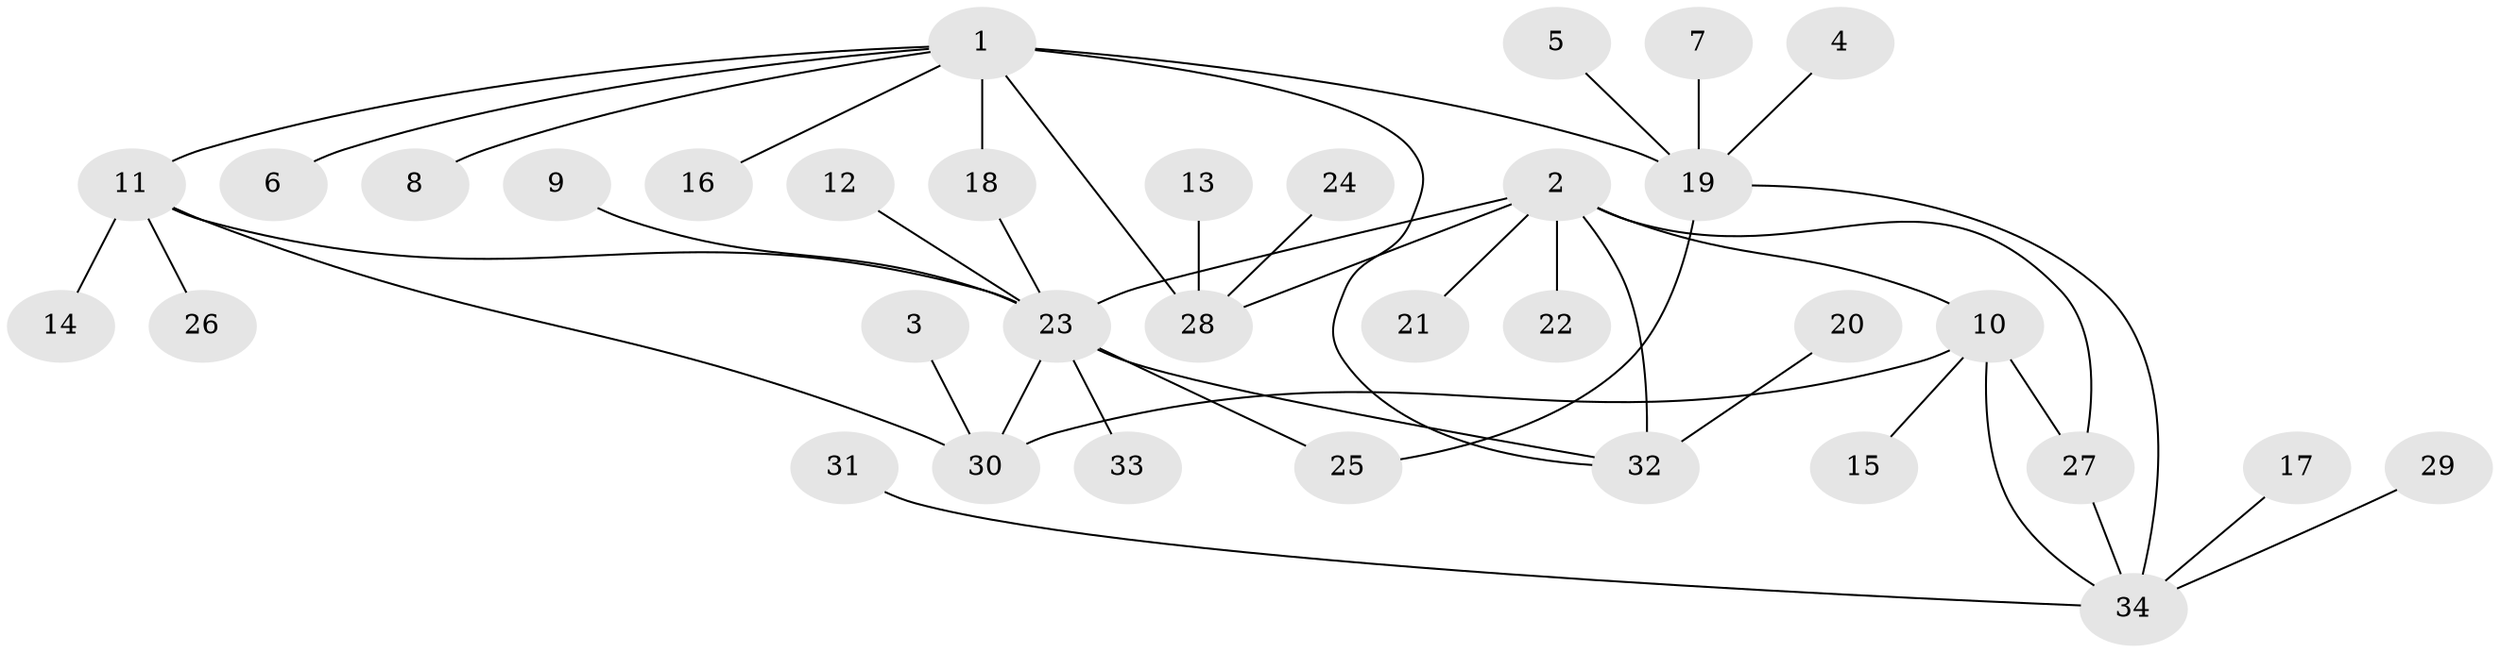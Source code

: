 // original degree distribution, {7: 0.029850746268656716, 8: 0.014925373134328358, 4: 0.05970149253731343, 5: 0.07462686567164178, 6: 0.04477611940298507, 9: 0.014925373134328358, 3: 0.029850746268656716, 2: 0.19402985074626866, 1: 0.5373134328358209}
// Generated by graph-tools (version 1.1) at 2025/50/03/09/25 03:50:31]
// undirected, 34 vertices, 43 edges
graph export_dot {
graph [start="1"]
  node [color=gray90,style=filled];
  1;
  2;
  3;
  4;
  5;
  6;
  7;
  8;
  9;
  10;
  11;
  12;
  13;
  14;
  15;
  16;
  17;
  18;
  19;
  20;
  21;
  22;
  23;
  24;
  25;
  26;
  27;
  28;
  29;
  30;
  31;
  32;
  33;
  34;
  1 -- 6 [weight=1.0];
  1 -- 8 [weight=1.0];
  1 -- 11 [weight=1.0];
  1 -- 16 [weight=1.0];
  1 -- 18 [weight=1.0];
  1 -- 19 [weight=2.0];
  1 -- 28 [weight=1.0];
  1 -- 32 [weight=1.0];
  2 -- 10 [weight=1.0];
  2 -- 21 [weight=1.0];
  2 -- 22 [weight=1.0];
  2 -- 23 [weight=2.0];
  2 -- 27 [weight=1.0];
  2 -- 28 [weight=2.0];
  2 -- 32 [weight=1.0];
  3 -- 30 [weight=1.0];
  4 -- 19 [weight=1.0];
  5 -- 19 [weight=1.0];
  7 -- 19 [weight=1.0];
  9 -- 23 [weight=1.0];
  10 -- 15 [weight=1.0];
  10 -- 27 [weight=1.0];
  10 -- 30 [weight=1.0];
  10 -- 34 [weight=1.0];
  11 -- 14 [weight=1.0];
  11 -- 23 [weight=1.0];
  11 -- 26 [weight=1.0];
  11 -- 30 [weight=1.0];
  12 -- 23 [weight=1.0];
  13 -- 28 [weight=1.0];
  17 -- 34 [weight=1.0];
  18 -- 23 [weight=1.0];
  19 -- 25 [weight=1.0];
  19 -- 34 [weight=1.0];
  20 -- 32 [weight=1.0];
  23 -- 25 [weight=1.0];
  23 -- 30 [weight=1.0];
  23 -- 32 [weight=1.0];
  23 -- 33 [weight=1.0];
  24 -- 28 [weight=1.0];
  27 -- 34 [weight=1.0];
  29 -- 34 [weight=1.0];
  31 -- 34 [weight=1.0];
}
